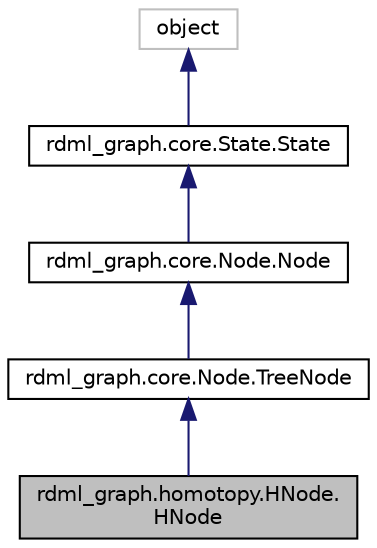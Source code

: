 digraph "rdml_graph.homotopy.HNode.HNode"
{
 // LATEX_PDF_SIZE
  edge [fontname="Helvetica",fontsize="10",labelfontname="Helvetica",labelfontsize="10"];
  node [fontname="Helvetica",fontsize="10",shape=record];
  Node1 [label="rdml_graph.homotopy.HNode.\lHNode",height=0.2,width=0.4,color="black", fillcolor="grey75", style="filled", fontcolor="black",tooltip=" "];
  Node2 -> Node1 [dir="back",color="midnightblue",fontsize="10",style="solid",fontname="Helvetica"];
  Node2 [label="rdml_graph.core.Node.TreeNode",height=0.2,width=0.4,color="black", fillcolor="white", style="filled",URL="$classrdml__graph_1_1core_1_1Node_1_1TreeNode.html",tooltip="TreeNode class This class extends node with an additional pointer to it's parent for easy traversal."];
  Node3 -> Node2 [dir="back",color="midnightblue",fontsize="10",style="solid",fontname="Helvetica"];
  Node3 [label="rdml_graph.core.Node.Node",height=0.2,width=0.4,color="black", fillcolor="white", style="filled",URL="$classrdml__graph_1_1core_1_1Node_1_1Node.html",tooltip="Node class for a node of a graph structure."];
  Node4 -> Node3 [dir="back",color="midnightblue",fontsize="10",style="solid",fontname="Helvetica"];
  Node4 [label="rdml_graph.core.State.State",height=0.2,width=0.4,color="black", fillcolor="white", style="filled",URL="$classrdml__graph_1_1core_1_1State_1_1State.html",tooltip="The generic State object for searches."];
  Node5 -> Node4 [dir="back",color="midnightblue",fontsize="10",style="solid",fontname="Helvetica"];
  Node5 [label="object",height=0.2,width=0.4,color="grey75", fillcolor="white", style="filled",tooltip=" "];
}
